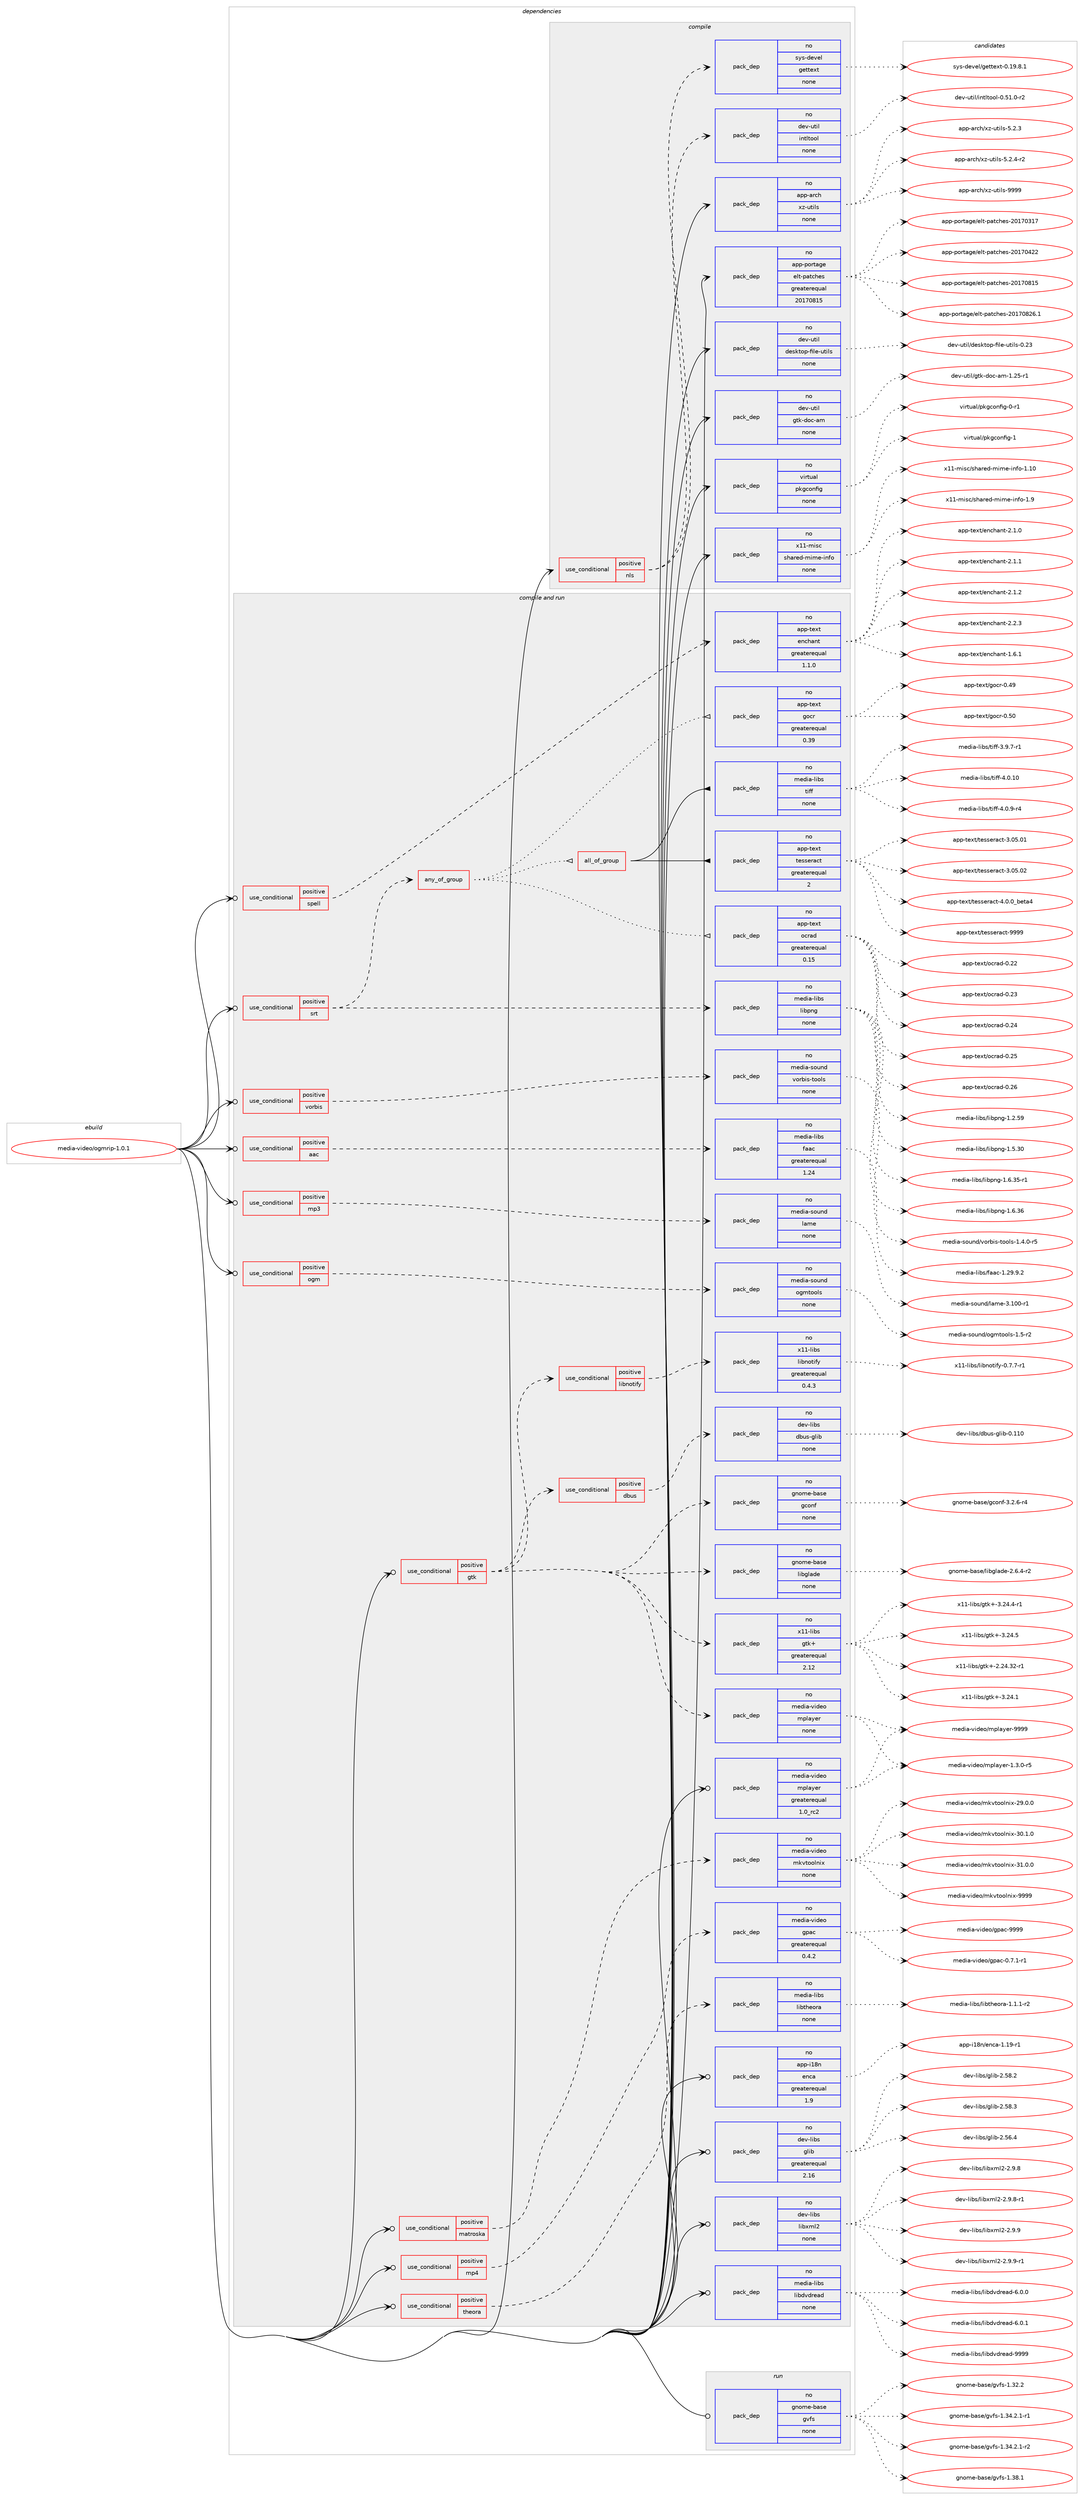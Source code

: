 digraph prolog {

# *************
# Graph options
# *************

newrank=true;
concentrate=true;
compound=true;
graph [rankdir=LR,fontname=Helvetica,fontsize=10,ranksep=1.5];#, ranksep=2.5, nodesep=0.2];
edge  [arrowhead=vee];
node  [fontname=Helvetica,fontsize=10];

# **********
# The ebuild
# **********

subgraph cluster_leftcol {
color=gray;
rank=same;
label=<<i>ebuild</i>>;
id [label="media-video/ogmrip-1.0.1", color=red, width=4, href="../media-video/ogmrip-1.0.1.svg"];
}

# ****************
# The dependencies
# ****************

subgraph cluster_midcol {
color=gray;
label=<<i>dependencies</i>>;
subgraph cluster_compile {
fillcolor="#eeeeee";
style=filled;
label=<<i>compile</i>>;
subgraph cond440912 {
dependency1639576 [label=<<TABLE BORDER="0" CELLBORDER="1" CELLSPACING="0" CELLPADDING="4"><TR><TD ROWSPAN="3" CELLPADDING="10">use_conditional</TD></TR><TR><TD>positive</TD></TR><TR><TD>nls</TD></TR></TABLE>>, shape=none, color=red];
subgraph pack1172202 {
dependency1639577 [label=<<TABLE BORDER="0" CELLBORDER="1" CELLSPACING="0" CELLPADDING="4" WIDTH="220"><TR><TD ROWSPAN="6" CELLPADDING="30">pack_dep</TD></TR><TR><TD WIDTH="110">no</TD></TR><TR><TD>sys-devel</TD></TR><TR><TD>gettext</TD></TR><TR><TD>none</TD></TR><TR><TD></TD></TR></TABLE>>, shape=none, color=blue];
}
dependency1639576:e -> dependency1639577:w [weight=20,style="dashed",arrowhead="vee"];
subgraph pack1172203 {
dependency1639578 [label=<<TABLE BORDER="0" CELLBORDER="1" CELLSPACING="0" CELLPADDING="4" WIDTH="220"><TR><TD ROWSPAN="6" CELLPADDING="30">pack_dep</TD></TR><TR><TD WIDTH="110">no</TD></TR><TR><TD>dev-util</TD></TR><TR><TD>intltool</TD></TR><TR><TD>none</TD></TR><TR><TD></TD></TR></TABLE>>, shape=none, color=blue];
}
dependency1639576:e -> dependency1639578:w [weight=20,style="dashed",arrowhead="vee"];
}
id:e -> dependency1639576:w [weight=20,style="solid",arrowhead="vee"];
subgraph pack1172204 {
dependency1639579 [label=<<TABLE BORDER="0" CELLBORDER="1" CELLSPACING="0" CELLPADDING="4" WIDTH="220"><TR><TD ROWSPAN="6" CELLPADDING="30">pack_dep</TD></TR><TR><TD WIDTH="110">no</TD></TR><TR><TD>app-arch</TD></TR><TR><TD>xz-utils</TD></TR><TR><TD>none</TD></TR><TR><TD></TD></TR></TABLE>>, shape=none, color=blue];
}
id:e -> dependency1639579:w [weight=20,style="solid",arrowhead="vee"];
subgraph pack1172205 {
dependency1639580 [label=<<TABLE BORDER="0" CELLBORDER="1" CELLSPACING="0" CELLPADDING="4" WIDTH="220"><TR><TD ROWSPAN="6" CELLPADDING="30">pack_dep</TD></TR><TR><TD WIDTH="110">no</TD></TR><TR><TD>app-portage</TD></TR><TR><TD>elt-patches</TD></TR><TR><TD>greaterequal</TD></TR><TR><TD>20170815</TD></TR></TABLE>>, shape=none, color=blue];
}
id:e -> dependency1639580:w [weight=20,style="solid",arrowhead="vee"];
subgraph pack1172206 {
dependency1639581 [label=<<TABLE BORDER="0" CELLBORDER="1" CELLSPACING="0" CELLPADDING="4" WIDTH="220"><TR><TD ROWSPAN="6" CELLPADDING="30">pack_dep</TD></TR><TR><TD WIDTH="110">no</TD></TR><TR><TD>dev-util</TD></TR><TR><TD>desktop-file-utils</TD></TR><TR><TD>none</TD></TR><TR><TD></TD></TR></TABLE>>, shape=none, color=blue];
}
id:e -> dependency1639581:w [weight=20,style="solid",arrowhead="vee"];
subgraph pack1172207 {
dependency1639582 [label=<<TABLE BORDER="0" CELLBORDER="1" CELLSPACING="0" CELLPADDING="4" WIDTH="220"><TR><TD ROWSPAN="6" CELLPADDING="30">pack_dep</TD></TR><TR><TD WIDTH="110">no</TD></TR><TR><TD>dev-util</TD></TR><TR><TD>gtk-doc-am</TD></TR><TR><TD>none</TD></TR><TR><TD></TD></TR></TABLE>>, shape=none, color=blue];
}
id:e -> dependency1639582:w [weight=20,style="solid",arrowhead="vee"];
subgraph pack1172208 {
dependency1639583 [label=<<TABLE BORDER="0" CELLBORDER="1" CELLSPACING="0" CELLPADDING="4" WIDTH="220"><TR><TD ROWSPAN="6" CELLPADDING="30">pack_dep</TD></TR><TR><TD WIDTH="110">no</TD></TR><TR><TD>virtual</TD></TR><TR><TD>pkgconfig</TD></TR><TR><TD>none</TD></TR><TR><TD></TD></TR></TABLE>>, shape=none, color=blue];
}
id:e -> dependency1639583:w [weight=20,style="solid",arrowhead="vee"];
subgraph pack1172209 {
dependency1639584 [label=<<TABLE BORDER="0" CELLBORDER="1" CELLSPACING="0" CELLPADDING="4" WIDTH="220"><TR><TD ROWSPAN="6" CELLPADDING="30">pack_dep</TD></TR><TR><TD WIDTH="110">no</TD></TR><TR><TD>x11-misc</TD></TR><TR><TD>shared-mime-info</TD></TR><TR><TD>none</TD></TR><TR><TD></TD></TR></TABLE>>, shape=none, color=blue];
}
id:e -> dependency1639584:w [weight=20,style="solid",arrowhead="vee"];
}
subgraph cluster_compileandrun {
fillcolor="#eeeeee";
style=filled;
label=<<i>compile and run</i>>;
subgraph cond440913 {
dependency1639585 [label=<<TABLE BORDER="0" CELLBORDER="1" CELLSPACING="0" CELLPADDING="4"><TR><TD ROWSPAN="3" CELLPADDING="10">use_conditional</TD></TR><TR><TD>positive</TD></TR><TR><TD>aac</TD></TR></TABLE>>, shape=none, color=red];
subgraph pack1172210 {
dependency1639586 [label=<<TABLE BORDER="0" CELLBORDER="1" CELLSPACING="0" CELLPADDING="4" WIDTH="220"><TR><TD ROWSPAN="6" CELLPADDING="30">pack_dep</TD></TR><TR><TD WIDTH="110">no</TD></TR><TR><TD>media-libs</TD></TR><TR><TD>faac</TD></TR><TR><TD>greaterequal</TD></TR><TR><TD>1.24</TD></TR></TABLE>>, shape=none, color=blue];
}
dependency1639585:e -> dependency1639586:w [weight=20,style="dashed",arrowhead="vee"];
}
id:e -> dependency1639585:w [weight=20,style="solid",arrowhead="odotvee"];
subgraph cond440914 {
dependency1639587 [label=<<TABLE BORDER="0" CELLBORDER="1" CELLSPACING="0" CELLPADDING="4"><TR><TD ROWSPAN="3" CELLPADDING="10">use_conditional</TD></TR><TR><TD>positive</TD></TR><TR><TD>gtk</TD></TR></TABLE>>, shape=none, color=red];
subgraph pack1172211 {
dependency1639588 [label=<<TABLE BORDER="0" CELLBORDER="1" CELLSPACING="0" CELLPADDING="4" WIDTH="220"><TR><TD ROWSPAN="6" CELLPADDING="30">pack_dep</TD></TR><TR><TD WIDTH="110">no</TD></TR><TR><TD>x11-libs</TD></TR><TR><TD>gtk+</TD></TR><TR><TD>greaterequal</TD></TR><TR><TD>2.12</TD></TR></TABLE>>, shape=none, color=blue];
}
dependency1639587:e -> dependency1639588:w [weight=20,style="dashed",arrowhead="vee"];
subgraph pack1172212 {
dependency1639589 [label=<<TABLE BORDER="0" CELLBORDER="1" CELLSPACING="0" CELLPADDING="4" WIDTH="220"><TR><TD ROWSPAN="6" CELLPADDING="30">pack_dep</TD></TR><TR><TD WIDTH="110">no</TD></TR><TR><TD>gnome-base</TD></TR><TR><TD>libglade</TD></TR><TR><TD>none</TD></TR><TR><TD></TD></TR></TABLE>>, shape=none, color=blue];
}
dependency1639587:e -> dependency1639589:w [weight=20,style="dashed",arrowhead="vee"];
subgraph pack1172213 {
dependency1639590 [label=<<TABLE BORDER="0" CELLBORDER="1" CELLSPACING="0" CELLPADDING="4" WIDTH="220"><TR><TD ROWSPAN="6" CELLPADDING="30">pack_dep</TD></TR><TR><TD WIDTH="110">no</TD></TR><TR><TD>gnome-base</TD></TR><TR><TD>gconf</TD></TR><TR><TD>none</TD></TR><TR><TD></TD></TR></TABLE>>, shape=none, color=blue];
}
dependency1639587:e -> dependency1639590:w [weight=20,style="dashed",arrowhead="vee"];
subgraph cond440915 {
dependency1639591 [label=<<TABLE BORDER="0" CELLBORDER="1" CELLSPACING="0" CELLPADDING="4"><TR><TD ROWSPAN="3" CELLPADDING="10">use_conditional</TD></TR><TR><TD>positive</TD></TR><TR><TD>dbus</TD></TR></TABLE>>, shape=none, color=red];
subgraph pack1172214 {
dependency1639592 [label=<<TABLE BORDER="0" CELLBORDER="1" CELLSPACING="0" CELLPADDING="4" WIDTH="220"><TR><TD ROWSPAN="6" CELLPADDING="30">pack_dep</TD></TR><TR><TD WIDTH="110">no</TD></TR><TR><TD>dev-libs</TD></TR><TR><TD>dbus-glib</TD></TR><TR><TD>none</TD></TR><TR><TD></TD></TR></TABLE>>, shape=none, color=blue];
}
dependency1639591:e -> dependency1639592:w [weight=20,style="dashed",arrowhead="vee"];
}
dependency1639587:e -> dependency1639591:w [weight=20,style="dashed",arrowhead="vee"];
subgraph cond440916 {
dependency1639593 [label=<<TABLE BORDER="0" CELLBORDER="1" CELLSPACING="0" CELLPADDING="4"><TR><TD ROWSPAN="3" CELLPADDING="10">use_conditional</TD></TR><TR><TD>positive</TD></TR><TR><TD>libnotify</TD></TR></TABLE>>, shape=none, color=red];
subgraph pack1172215 {
dependency1639594 [label=<<TABLE BORDER="0" CELLBORDER="1" CELLSPACING="0" CELLPADDING="4" WIDTH="220"><TR><TD ROWSPAN="6" CELLPADDING="30">pack_dep</TD></TR><TR><TD WIDTH="110">no</TD></TR><TR><TD>x11-libs</TD></TR><TR><TD>libnotify</TD></TR><TR><TD>greaterequal</TD></TR><TR><TD>0.4.3</TD></TR></TABLE>>, shape=none, color=blue];
}
dependency1639593:e -> dependency1639594:w [weight=20,style="dashed",arrowhead="vee"];
}
dependency1639587:e -> dependency1639593:w [weight=20,style="dashed",arrowhead="vee"];
subgraph pack1172216 {
dependency1639595 [label=<<TABLE BORDER="0" CELLBORDER="1" CELLSPACING="0" CELLPADDING="4" WIDTH="220"><TR><TD ROWSPAN="6" CELLPADDING="30">pack_dep</TD></TR><TR><TD WIDTH="110">no</TD></TR><TR><TD>media-video</TD></TR><TR><TD>mplayer</TD></TR><TR><TD>none</TD></TR><TR><TD></TD></TR></TABLE>>, shape=none, color=blue];
}
dependency1639587:e -> dependency1639595:w [weight=20,style="dashed",arrowhead="vee"];
}
id:e -> dependency1639587:w [weight=20,style="solid",arrowhead="odotvee"];
subgraph cond440917 {
dependency1639596 [label=<<TABLE BORDER="0" CELLBORDER="1" CELLSPACING="0" CELLPADDING="4"><TR><TD ROWSPAN="3" CELLPADDING="10">use_conditional</TD></TR><TR><TD>positive</TD></TR><TR><TD>matroska</TD></TR></TABLE>>, shape=none, color=red];
subgraph pack1172217 {
dependency1639597 [label=<<TABLE BORDER="0" CELLBORDER="1" CELLSPACING="0" CELLPADDING="4" WIDTH="220"><TR><TD ROWSPAN="6" CELLPADDING="30">pack_dep</TD></TR><TR><TD WIDTH="110">no</TD></TR><TR><TD>media-video</TD></TR><TR><TD>mkvtoolnix</TD></TR><TR><TD>none</TD></TR><TR><TD></TD></TR></TABLE>>, shape=none, color=blue];
}
dependency1639596:e -> dependency1639597:w [weight=20,style="dashed",arrowhead="vee"];
}
id:e -> dependency1639596:w [weight=20,style="solid",arrowhead="odotvee"];
subgraph cond440918 {
dependency1639598 [label=<<TABLE BORDER="0" CELLBORDER="1" CELLSPACING="0" CELLPADDING="4"><TR><TD ROWSPAN="3" CELLPADDING="10">use_conditional</TD></TR><TR><TD>positive</TD></TR><TR><TD>mp3</TD></TR></TABLE>>, shape=none, color=red];
subgraph pack1172218 {
dependency1639599 [label=<<TABLE BORDER="0" CELLBORDER="1" CELLSPACING="0" CELLPADDING="4" WIDTH="220"><TR><TD ROWSPAN="6" CELLPADDING="30">pack_dep</TD></TR><TR><TD WIDTH="110">no</TD></TR><TR><TD>media-sound</TD></TR><TR><TD>lame</TD></TR><TR><TD>none</TD></TR><TR><TD></TD></TR></TABLE>>, shape=none, color=blue];
}
dependency1639598:e -> dependency1639599:w [weight=20,style="dashed",arrowhead="vee"];
}
id:e -> dependency1639598:w [weight=20,style="solid",arrowhead="odotvee"];
subgraph cond440919 {
dependency1639600 [label=<<TABLE BORDER="0" CELLBORDER="1" CELLSPACING="0" CELLPADDING="4"><TR><TD ROWSPAN="3" CELLPADDING="10">use_conditional</TD></TR><TR><TD>positive</TD></TR><TR><TD>mp4</TD></TR></TABLE>>, shape=none, color=red];
subgraph pack1172219 {
dependency1639601 [label=<<TABLE BORDER="0" CELLBORDER="1" CELLSPACING="0" CELLPADDING="4" WIDTH="220"><TR><TD ROWSPAN="6" CELLPADDING="30">pack_dep</TD></TR><TR><TD WIDTH="110">no</TD></TR><TR><TD>media-video</TD></TR><TR><TD>gpac</TD></TR><TR><TD>greaterequal</TD></TR><TR><TD>0.4.2</TD></TR></TABLE>>, shape=none, color=blue];
}
dependency1639600:e -> dependency1639601:w [weight=20,style="dashed",arrowhead="vee"];
}
id:e -> dependency1639600:w [weight=20,style="solid",arrowhead="odotvee"];
subgraph cond440920 {
dependency1639602 [label=<<TABLE BORDER="0" CELLBORDER="1" CELLSPACING="0" CELLPADDING="4"><TR><TD ROWSPAN="3" CELLPADDING="10">use_conditional</TD></TR><TR><TD>positive</TD></TR><TR><TD>ogm</TD></TR></TABLE>>, shape=none, color=red];
subgraph pack1172220 {
dependency1639603 [label=<<TABLE BORDER="0" CELLBORDER="1" CELLSPACING="0" CELLPADDING="4" WIDTH="220"><TR><TD ROWSPAN="6" CELLPADDING="30">pack_dep</TD></TR><TR><TD WIDTH="110">no</TD></TR><TR><TD>media-sound</TD></TR><TR><TD>ogmtools</TD></TR><TR><TD>none</TD></TR><TR><TD></TD></TR></TABLE>>, shape=none, color=blue];
}
dependency1639602:e -> dependency1639603:w [weight=20,style="dashed",arrowhead="vee"];
}
id:e -> dependency1639602:w [weight=20,style="solid",arrowhead="odotvee"];
subgraph cond440921 {
dependency1639604 [label=<<TABLE BORDER="0" CELLBORDER="1" CELLSPACING="0" CELLPADDING="4"><TR><TD ROWSPAN="3" CELLPADDING="10">use_conditional</TD></TR><TR><TD>positive</TD></TR><TR><TD>spell</TD></TR></TABLE>>, shape=none, color=red];
subgraph pack1172221 {
dependency1639605 [label=<<TABLE BORDER="0" CELLBORDER="1" CELLSPACING="0" CELLPADDING="4" WIDTH="220"><TR><TD ROWSPAN="6" CELLPADDING="30">pack_dep</TD></TR><TR><TD WIDTH="110">no</TD></TR><TR><TD>app-text</TD></TR><TR><TD>enchant</TD></TR><TR><TD>greaterequal</TD></TR><TR><TD>1.1.0</TD></TR></TABLE>>, shape=none, color=blue];
}
dependency1639604:e -> dependency1639605:w [weight=20,style="dashed",arrowhead="vee"];
}
id:e -> dependency1639604:w [weight=20,style="solid",arrowhead="odotvee"];
subgraph cond440922 {
dependency1639606 [label=<<TABLE BORDER="0" CELLBORDER="1" CELLSPACING="0" CELLPADDING="4"><TR><TD ROWSPAN="3" CELLPADDING="10">use_conditional</TD></TR><TR><TD>positive</TD></TR><TR><TD>srt</TD></TR></TABLE>>, shape=none, color=red];
subgraph any25692 {
dependency1639607 [label=<<TABLE BORDER="0" CELLBORDER="1" CELLSPACING="0" CELLPADDING="4"><TR><TD CELLPADDING="10">any_of_group</TD></TR></TABLE>>, shape=none, color=red];subgraph all773 {
dependency1639608 [label=<<TABLE BORDER="0" CELLBORDER="1" CELLSPACING="0" CELLPADDING="4"><TR><TD CELLPADDING="10">all_of_group</TD></TR></TABLE>>, shape=none, color=red];subgraph pack1172222 {
dependency1639609 [label=<<TABLE BORDER="0" CELLBORDER="1" CELLSPACING="0" CELLPADDING="4" WIDTH="220"><TR><TD ROWSPAN="6" CELLPADDING="30">pack_dep</TD></TR><TR><TD WIDTH="110">no</TD></TR><TR><TD>app-text</TD></TR><TR><TD>tesseract</TD></TR><TR><TD>greaterequal</TD></TR><TR><TD>2</TD></TR></TABLE>>, shape=none, color=blue];
}
dependency1639608:e -> dependency1639609:w [weight=20,style="solid",arrowhead="inv"];
subgraph pack1172223 {
dependency1639610 [label=<<TABLE BORDER="0" CELLBORDER="1" CELLSPACING="0" CELLPADDING="4" WIDTH="220"><TR><TD ROWSPAN="6" CELLPADDING="30">pack_dep</TD></TR><TR><TD WIDTH="110">no</TD></TR><TR><TD>media-libs</TD></TR><TR><TD>tiff</TD></TR><TR><TD>none</TD></TR><TR><TD></TD></TR></TABLE>>, shape=none, color=blue];
}
dependency1639608:e -> dependency1639610:w [weight=20,style="solid",arrowhead="inv"];
}
dependency1639607:e -> dependency1639608:w [weight=20,style="dotted",arrowhead="oinv"];
subgraph pack1172224 {
dependency1639611 [label=<<TABLE BORDER="0" CELLBORDER="1" CELLSPACING="0" CELLPADDING="4" WIDTH="220"><TR><TD ROWSPAN="6" CELLPADDING="30">pack_dep</TD></TR><TR><TD WIDTH="110">no</TD></TR><TR><TD>app-text</TD></TR><TR><TD>gocr</TD></TR><TR><TD>greaterequal</TD></TR><TR><TD>0.39</TD></TR></TABLE>>, shape=none, color=blue];
}
dependency1639607:e -> dependency1639611:w [weight=20,style="dotted",arrowhead="oinv"];
subgraph pack1172225 {
dependency1639612 [label=<<TABLE BORDER="0" CELLBORDER="1" CELLSPACING="0" CELLPADDING="4" WIDTH="220"><TR><TD ROWSPAN="6" CELLPADDING="30">pack_dep</TD></TR><TR><TD WIDTH="110">no</TD></TR><TR><TD>app-text</TD></TR><TR><TD>ocrad</TD></TR><TR><TD>greaterequal</TD></TR><TR><TD>0.15</TD></TR></TABLE>>, shape=none, color=blue];
}
dependency1639607:e -> dependency1639612:w [weight=20,style="dotted",arrowhead="oinv"];
}
dependency1639606:e -> dependency1639607:w [weight=20,style="dashed",arrowhead="vee"];
subgraph pack1172226 {
dependency1639613 [label=<<TABLE BORDER="0" CELLBORDER="1" CELLSPACING="0" CELLPADDING="4" WIDTH="220"><TR><TD ROWSPAN="6" CELLPADDING="30">pack_dep</TD></TR><TR><TD WIDTH="110">no</TD></TR><TR><TD>media-libs</TD></TR><TR><TD>libpng</TD></TR><TR><TD>none</TD></TR><TR><TD></TD></TR></TABLE>>, shape=none, color=blue];
}
dependency1639606:e -> dependency1639613:w [weight=20,style="dashed",arrowhead="vee"];
}
id:e -> dependency1639606:w [weight=20,style="solid",arrowhead="odotvee"];
subgraph cond440923 {
dependency1639614 [label=<<TABLE BORDER="0" CELLBORDER="1" CELLSPACING="0" CELLPADDING="4"><TR><TD ROWSPAN="3" CELLPADDING="10">use_conditional</TD></TR><TR><TD>positive</TD></TR><TR><TD>theora</TD></TR></TABLE>>, shape=none, color=red];
subgraph pack1172227 {
dependency1639615 [label=<<TABLE BORDER="0" CELLBORDER="1" CELLSPACING="0" CELLPADDING="4" WIDTH="220"><TR><TD ROWSPAN="6" CELLPADDING="30">pack_dep</TD></TR><TR><TD WIDTH="110">no</TD></TR><TR><TD>media-libs</TD></TR><TR><TD>libtheora</TD></TR><TR><TD>none</TD></TR><TR><TD></TD></TR></TABLE>>, shape=none, color=blue];
}
dependency1639614:e -> dependency1639615:w [weight=20,style="dashed",arrowhead="vee"];
}
id:e -> dependency1639614:w [weight=20,style="solid",arrowhead="odotvee"];
subgraph cond440924 {
dependency1639616 [label=<<TABLE BORDER="0" CELLBORDER="1" CELLSPACING="0" CELLPADDING="4"><TR><TD ROWSPAN="3" CELLPADDING="10">use_conditional</TD></TR><TR><TD>positive</TD></TR><TR><TD>vorbis</TD></TR></TABLE>>, shape=none, color=red];
subgraph pack1172228 {
dependency1639617 [label=<<TABLE BORDER="0" CELLBORDER="1" CELLSPACING="0" CELLPADDING="4" WIDTH="220"><TR><TD ROWSPAN="6" CELLPADDING="30">pack_dep</TD></TR><TR><TD WIDTH="110">no</TD></TR><TR><TD>media-sound</TD></TR><TR><TD>vorbis-tools</TD></TR><TR><TD>none</TD></TR><TR><TD></TD></TR></TABLE>>, shape=none, color=blue];
}
dependency1639616:e -> dependency1639617:w [weight=20,style="dashed",arrowhead="vee"];
}
id:e -> dependency1639616:w [weight=20,style="solid",arrowhead="odotvee"];
subgraph pack1172229 {
dependency1639618 [label=<<TABLE BORDER="0" CELLBORDER="1" CELLSPACING="0" CELLPADDING="4" WIDTH="220"><TR><TD ROWSPAN="6" CELLPADDING="30">pack_dep</TD></TR><TR><TD WIDTH="110">no</TD></TR><TR><TD>app-i18n</TD></TR><TR><TD>enca</TD></TR><TR><TD>greaterequal</TD></TR><TR><TD>1.9</TD></TR></TABLE>>, shape=none, color=blue];
}
id:e -> dependency1639618:w [weight=20,style="solid",arrowhead="odotvee"];
subgraph pack1172230 {
dependency1639619 [label=<<TABLE BORDER="0" CELLBORDER="1" CELLSPACING="0" CELLPADDING="4" WIDTH="220"><TR><TD ROWSPAN="6" CELLPADDING="30">pack_dep</TD></TR><TR><TD WIDTH="110">no</TD></TR><TR><TD>dev-libs</TD></TR><TR><TD>glib</TD></TR><TR><TD>greaterequal</TD></TR><TR><TD>2.16</TD></TR></TABLE>>, shape=none, color=blue];
}
id:e -> dependency1639619:w [weight=20,style="solid",arrowhead="odotvee"];
subgraph pack1172231 {
dependency1639620 [label=<<TABLE BORDER="0" CELLBORDER="1" CELLSPACING="0" CELLPADDING="4" WIDTH="220"><TR><TD ROWSPAN="6" CELLPADDING="30">pack_dep</TD></TR><TR><TD WIDTH="110">no</TD></TR><TR><TD>dev-libs</TD></TR><TR><TD>libxml2</TD></TR><TR><TD>none</TD></TR><TR><TD></TD></TR></TABLE>>, shape=none, color=blue];
}
id:e -> dependency1639620:w [weight=20,style="solid",arrowhead="odotvee"];
subgraph pack1172232 {
dependency1639621 [label=<<TABLE BORDER="0" CELLBORDER="1" CELLSPACING="0" CELLPADDING="4" WIDTH="220"><TR><TD ROWSPAN="6" CELLPADDING="30">pack_dep</TD></TR><TR><TD WIDTH="110">no</TD></TR><TR><TD>media-libs</TD></TR><TR><TD>libdvdread</TD></TR><TR><TD>none</TD></TR><TR><TD></TD></TR></TABLE>>, shape=none, color=blue];
}
id:e -> dependency1639621:w [weight=20,style="solid",arrowhead="odotvee"];
subgraph pack1172233 {
dependency1639622 [label=<<TABLE BORDER="0" CELLBORDER="1" CELLSPACING="0" CELLPADDING="4" WIDTH="220"><TR><TD ROWSPAN="6" CELLPADDING="30">pack_dep</TD></TR><TR><TD WIDTH="110">no</TD></TR><TR><TD>media-video</TD></TR><TR><TD>mplayer</TD></TR><TR><TD>greaterequal</TD></TR><TR><TD>1.0_rc2</TD></TR></TABLE>>, shape=none, color=blue];
}
id:e -> dependency1639622:w [weight=20,style="solid",arrowhead="odotvee"];
}
subgraph cluster_run {
fillcolor="#eeeeee";
style=filled;
label=<<i>run</i>>;
subgraph pack1172234 {
dependency1639623 [label=<<TABLE BORDER="0" CELLBORDER="1" CELLSPACING="0" CELLPADDING="4" WIDTH="220"><TR><TD ROWSPAN="6" CELLPADDING="30">pack_dep</TD></TR><TR><TD WIDTH="110">no</TD></TR><TR><TD>gnome-base</TD></TR><TR><TD>gvfs</TD></TR><TR><TD>none</TD></TR><TR><TD></TD></TR></TABLE>>, shape=none, color=blue];
}
id:e -> dependency1639623:w [weight=20,style="solid",arrowhead="odot"];
}
}

# **************
# The candidates
# **************

subgraph cluster_choices {
rank=same;
color=gray;
label=<<i>candidates</i>>;

subgraph choice1172202 {
color=black;
nodesep=1;
choice1151211154510010111810110847103101116116101120116454846495746564649 [label="sys-devel/gettext-0.19.8.1", color=red, width=4,href="../sys-devel/gettext-0.19.8.1.svg"];
dependency1639577:e -> choice1151211154510010111810110847103101116116101120116454846495746564649:w [style=dotted,weight="100"];
}
subgraph choice1172203 {
color=black;
nodesep=1;
choice1001011184511711610510847105110116108116111111108454846534946484511450 [label="dev-util/intltool-0.51.0-r2", color=red, width=4,href="../dev-util/intltool-0.51.0-r2.svg"];
dependency1639578:e -> choice1001011184511711610510847105110116108116111111108454846534946484511450:w [style=dotted,weight="100"];
}
subgraph choice1172204 {
color=black;
nodesep=1;
choice971121124597114991044712012245117116105108115455346504651 [label="app-arch/xz-utils-5.2.3", color=red, width=4,href="../app-arch/xz-utils-5.2.3.svg"];
choice9711211245971149910447120122451171161051081154553465046524511450 [label="app-arch/xz-utils-5.2.4-r2", color=red, width=4,href="../app-arch/xz-utils-5.2.4-r2.svg"];
choice9711211245971149910447120122451171161051081154557575757 [label="app-arch/xz-utils-9999", color=red, width=4,href="../app-arch/xz-utils-9999.svg"];
dependency1639579:e -> choice971121124597114991044712012245117116105108115455346504651:w [style=dotted,weight="100"];
dependency1639579:e -> choice9711211245971149910447120122451171161051081154553465046524511450:w [style=dotted,weight="100"];
dependency1639579:e -> choice9711211245971149910447120122451171161051081154557575757:w [style=dotted,weight="100"];
}
subgraph choice1172205 {
color=black;
nodesep=1;
choice97112112451121111141169710310147101108116451129711699104101115455048495548514955 [label="app-portage/elt-patches-20170317", color=red, width=4,href="../app-portage/elt-patches-20170317.svg"];
choice97112112451121111141169710310147101108116451129711699104101115455048495548525050 [label="app-portage/elt-patches-20170422", color=red, width=4,href="../app-portage/elt-patches-20170422.svg"];
choice97112112451121111141169710310147101108116451129711699104101115455048495548564953 [label="app-portage/elt-patches-20170815", color=red, width=4,href="../app-portage/elt-patches-20170815.svg"];
choice971121124511211111411697103101471011081164511297116991041011154550484955485650544649 [label="app-portage/elt-patches-20170826.1", color=red, width=4,href="../app-portage/elt-patches-20170826.1.svg"];
dependency1639580:e -> choice97112112451121111141169710310147101108116451129711699104101115455048495548514955:w [style=dotted,weight="100"];
dependency1639580:e -> choice97112112451121111141169710310147101108116451129711699104101115455048495548525050:w [style=dotted,weight="100"];
dependency1639580:e -> choice97112112451121111141169710310147101108116451129711699104101115455048495548564953:w [style=dotted,weight="100"];
dependency1639580:e -> choice971121124511211111411697103101471011081164511297116991041011154550484955485650544649:w [style=dotted,weight="100"];
}
subgraph choice1172206 {
color=black;
nodesep=1;
choice100101118451171161051084710010111510711611111245102105108101451171161051081154548465051 [label="dev-util/desktop-file-utils-0.23", color=red, width=4,href="../dev-util/desktop-file-utils-0.23.svg"];
dependency1639581:e -> choice100101118451171161051084710010111510711611111245102105108101451171161051081154548465051:w [style=dotted,weight="100"];
}
subgraph choice1172207 {
color=black;
nodesep=1;
choice10010111845117116105108471031161074510011199459710945494650534511449 [label="dev-util/gtk-doc-am-1.25-r1", color=red, width=4,href="../dev-util/gtk-doc-am-1.25-r1.svg"];
dependency1639582:e -> choice10010111845117116105108471031161074510011199459710945494650534511449:w [style=dotted,weight="100"];
}
subgraph choice1172208 {
color=black;
nodesep=1;
choice11810511411611797108471121071039911111010210510345484511449 [label="virtual/pkgconfig-0-r1", color=red, width=4,href="../virtual/pkgconfig-0-r1.svg"];
choice1181051141161179710847112107103991111101021051034549 [label="virtual/pkgconfig-1", color=red, width=4,href="../virtual/pkgconfig-1.svg"];
dependency1639583:e -> choice11810511411611797108471121071039911111010210510345484511449:w [style=dotted,weight="100"];
dependency1639583:e -> choice1181051141161179710847112107103991111101021051034549:w [style=dotted,weight="100"];
}
subgraph choice1172209 {
color=black;
nodesep=1;
choice12049494510910511599471151049711410110045109105109101451051101021114549464948 [label="x11-misc/shared-mime-info-1.10", color=red, width=4,href="../x11-misc/shared-mime-info-1.10.svg"];
choice120494945109105115994711510497114101100451091051091014510511010211145494657 [label="x11-misc/shared-mime-info-1.9", color=red, width=4,href="../x11-misc/shared-mime-info-1.9.svg"];
dependency1639584:e -> choice12049494510910511599471151049711410110045109105109101451051101021114549464948:w [style=dotted,weight="100"];
dependency1639584:e -> choice120494945109105115994711510497114101100451091051091014510511010211145494657:w [style=dotted,weight="100"];
}
subgraph choice1172210 {
color=black;
nodesep=1;
choice10910110010597451081059811547102979799454946505746574650 [label="media-libs/faac-1.29.9.2", color=red, width=4,href="../media-libs/faac-1.29.9.2.svg"];
dependency1639586:e -> choice10910110010597451081059811547102979799454946505746574650:w [style=dotted,weight="100"];
}
subgraph choice1172211 {
color=black;
nodesep=1;
choice12049494510810598115471031161074345504650524651504511449 [label="x11-libs/gtk+-2.24.32-r1", color=red, width=4,href="../x11-libs/gtk+-2.24.32-r1.svg"];
choice12049494510810598115471031161074345514650524649 [label="x11-libs/gtk+-3.24.1", color=red, width=4,href="../x11-libs/gtk+-3.24.1.svg"];
choice120494945108105981154710311610743455146505246524511449 [label="x11-libs/gtk+-3.24.4-r1", color=red, width=4,href="../x11-libs/gtk+-3.24.4-r1.svg"];
choice12049494510810598115471031161074345514650524653 [label="x11-libs/gtk+-3.24.5", color=red, width=4,href="../x11-libs/gtk+-3.24.5.svg"];
dependency1639588:e -> choice12049494510810598115471031161074345504650524651504511449:w [style=dotted,weight="100"];
dependency1639588:e -> choice12049494510810598115471031161074345514650524649:w [style=dotted,weight="100"];
dependency1639588:e -> choice120494945108105981154710311610743455146505246524511449:w [style=dotted,weight="100"];
dependency1639588:e -> choice12049494510810598115471031161074345514650524653:w [style=dotted,weight="100"];
}
subgraph choice1172212 {
color=black;
nodesep=1;
choice1031101111091014598971151014710810598103108971001014550465446524511450 [label="gnome-base/libglade-2.6.4-r2", color=red, width=4,href="../gnome-base/libglade-2.6.4-r2.svg"];
dependency1639589:e -> choice1031101111091014598971151014710810598103108971001014550465446524511450:w [style=dotted,weight="100"];
}
subgraph choice1172213 {
color=black;
nodesep=1;
choice10311011110910145989711510147103991111101024551465046544511452 [label="gnome-base/gconf-3.2.6-r4", color=red, width=4,href="../gnome-base/gconf-3.2.6-r4.svg"];
dependency1639590:e -> choice10311011110910145989711510147103991111101024551465046544511452:w [style=dotted,weight="100"];
}
subgraph choice1172214 {
color=black;
nodesep=1;
choice100101118451081059811547100981171154510310810598454846494948 [label="dev-libs/dbus-glib-0.110", color=red, width=4,href="../dev-libs/dbus-glib-0.110.svg"];
dependency1639592:e -> choice100101118451081059811547100981171154510310810598454846494948:w [style=dotted,weight="100"];
}
subgraph choice1172215 {
color=black;
nodesep=1;
choice1204949451081059811547108105981101111161051021214548465546554511449 [label="x11-libs/libnotify-0.7.7-r1", color=red, width=4,href="../x11-libs/libnotify-0.7.7-r1.svg"];
dependency1639594:e -> choice1204949451081059811547108105981101111161051021214548465546554511449:w [style=dotted,weight="100"];
}
subgraph choice1172216 {
color=black;
nodesep=1;
choice109101100105974511810510010111147109112108971211011144549465146484511453 [label="media-video/mplayer-1.3.0-r5", color=red, width=4,href="../media-video/mplayer-1.3.0-r5.svg"];
choice109101100105974511810510010111147109112108971211011144557575757 [label="media-video/mplayer-9999", color=red, width=4,href="../media-video/mplayer-9999.svg"];
dependency1639595:e -> choice109101100105974511810510010111147109112108971211011144549465146484511453:w [style=dotted,weight="100"];
dependency1639595:e -> choice109101100105974511810510010111147109112108971211011144557575757:w [style=dotted,weight="100"];
}
subgraph choice1172217 {
color=black;
nodesep=1;
choice10910110010597451181051001011114710910711811611111110811010512045505746484648 [label="media-video/mkvtoolnix-29.0.0", color=red, width=4,href="../media-video/mkvtoolnix-29.0.0.svg"];
choice10910110010597451181051001011114710910711811611111110811010512045514846494648 [label="media-video/mkvtoolnix-30.1.0", color=red, width=4,href="../media-video/mkvtoolnix-30.1.0.svg"];
choice10910110010597451181051001011114710910711811611111110811010512045514946484648 [label="media-video/mkvtoolnix-31.0.0", color=red, width=4,href="../media-video/mkvtoolnix-31.0.0.svg"];
choice1091011001059745118105100101111471091071181161111111081101051204557575757 [label="media-video/mkvtoolnix-9999", color=red, width=4,href="../media-video/mkvtoolnix-9999.svg"];
dependency1639597:e -> choice10910110010597451181051001011114710910711811611111110811010512045505746484648:w [style=dotted,weight="100"];
dependency1639597:e -> choice10910110010597451181051001011114710910711811611111110811010512045514846494648:w [style=dotted,weight="100"];
dependency1639597:e -> choice10910110010597451181051001011114710910711811611111110811010512045514946484648:w [style=dotted,weight="100"];
dependency1639597:e -> choice1091011001059745118105100101111471091071181161111111081101051204557575757:w [style=dotted,weight="100"];
}
subgraph choice1172218 {
color=black;
nodesep=1;
choice109101100105974511511111711010047108971091014551464948484511449 [label="media-sound/lame-3.100-r1", color=red, width=4,href="../media-sound/lame-3.100-r1.svg"];
dependency1639599:e -> choice109101100105974511511111711010047108971091014551464948484511449:w [style=dotted,weight="100"];
}
subgraph choice1172219 {
color=black;
nodesep=1;
choice10910110010597451181051001011114710311297994548465546494511449 [label="media-video/gpac-0.7.1-r1", color=red, width=4,href="../media-video/gpac-0.7.1-r1.svg"];
choice10910110010597451181051001011114710311297994557575757 [label="media-video/gpac-9999", color=red, width=4,href="../media-video/gpac-9999.svg"];
dependency1639601:e -> choice10910110010597451181051001011114710311297994548465546494511449:w [style=dotted,weight="100"];
dependency1639601:e -> choice10910110010597451181051001011114710311297994557575757:w [style=dotted,weight="100"];
}
subgraph choice1172220 {
color=black;
nodesep=1;
choice109101100105974511511111711010047111103109116111111108115454946534511450 [label="media-sound/ogmtools-1.5-r2", color=red, width=4,href="../media-sound/ogmtools-1.5-r2.svg"];
dependency1639603:e -> choice109101100105974511511111711010047111103109116111111108115454946534511450:w [style=dotted,weight="100"];
}
subgraph choice1172221 {
color=black;
nodesep=1;
choice9711211245116101120116471011109910497110116454946544649 [label="app-text/enchant-1.6.1", color=red, width=4,href="../app-text/enchant-1.6.1.svg"];
choice9711211245116101120116471011109910497110116455046494648 [label="app-text/enchant-2.1.0", color=red, width=4,href="../app-text/enchant-2.1.0.svg"];
choice9711211245116101120116471011109910497110116455046494649 [label="app-text/enchant-2.1.1", color=red, width=4,href="../app-text/enchant-2.1.1.svg"];
choice9711211245116101120116471011109910497110116455046494650 [label="app-text/enchant-2.1.2", color=red, width=4,href="../app-text/enchant-2.1.2.svg"];
choice9711211245116101120116471011109910497110116455046504651 [label="app-text/enchant-2.2.3", color=red, width=4,href="../app-text/enchant-2.2.3.svg"];
dependency1639605:e -> choice9711211245116101120116471011109910497110116454946544649:w [style=dotted,weight="100"];
dependency1639605:e -> choice9711211245116101120116471011109910497110116455046494648:w [style=dotted,weight="100"];
dependency1639605:e -> choice9711211245116101120116471011109910497110116455046494649:w [style=dotted,weight="100"];
dependency1639605:e -> choice9711211245116101120116471011109910497110116455046494650:w [style=dotted,weight="100"];
dependency1639605:e -> choice9711211245116101120116471011109910497110116455046504651:w [style=dotted,weight="100"];
}
subgraph choice1172222 {
color=black;
nodesep=1;
choice97112112451161011201164711610111511510111497991164551464853464849 [label="app-text/tesseract-3.05.01", color=red, width=4,href="../app-text/tesseract-3.05.01.svg"];
choice97112112451161011201164711610111511510111497991164551464853464850 [label="app-text/tesseract-3.05.02", color=red, width=4,href="../app-text/tesseract-3.05.02.svg"];
choice971121124511610112011647116101115115101114979911645524648464895981011169752 [label="app-text/tesseract-4.0.0_beta4", color=red, width=4,href="../app-text/tesseract-4.0.0_beta4.svg"];
choice97112112451161011201164711610111511510111497991164557575757 [label="app-text/tesseract-9999", color=red, width=4,href="../app-text/tesseract-9999.svg"];
dependency1639609:e -> choice97112112451161011201164711610111511510111497991164551464853464849:w [style=dotted,weight="100"];
dependency1639609:e -> choice97112112451161011201164711610111511510111497991164551464853464850:w [style=dotted,weight="100"];
dependency1639609:e -> choice971121124511610112011647116101115115101114979911645524648464895981011169752:w [style=dotted,weight="100"];
dependency1639609:e -> choice97112112451161011201164711610111511510111497991164557575757:w [style=dotted,weight="100"];
}
subgraph choice1172223 {
color=black;
nodesep=1;
choice109101100105974510810598115471161051021024551465746554511449 [label="media-libs/tiff-3.9.7-r1", color=red, width=4,href="../media-libs/tiff-3.9.7-r1.svg"];
choice1091011001059745108105981154711610510210245524648464948 [label="media-libs/tiff-4.0.10", color=red, width=4,href="../media-libs/tiff-4.0.10.svg"];
choice109101100105974510810598115471161051021024552464846574511452 [label="media-libs/tiff-4.0.9-r4", color=red, width=4,href="../media-libs/tiff-4.0.9-r4.svg"];
dependency1639610:e -> choice109101100105974510810598115471161051021024551465746554511449:w [style=dotted,weight="100"];
dependency1639610:e -> choice1091011001059745108105981154711610510210245524648464948:w [style=dotted,weight="100"];
dependency1639610:e -> choice109101100105974510810598115471161051021024552464846574511452:w [style=dotted,weight="100"];
}
subgraph choice1172224 {
color=black;
nodesep=1;
choice971121124511610112011647103111991144548465257 [label="app-text/gocr-0.49", color=red, width=4,href="../app-text/gocr-0.49.svg"];
choice971121124511610112011647103111991144548465348 [label="app-text/gocr-0.50", color=red, width=4,href="../app-text/gocr-0.50.svg"];
dependency1639611:e -> choice971121124511610112011647103111991144548465257:w [style=dotted,weight="100"];
dependency1639611:e -> choice971121124511610112011647103111991144548465348:w [style=dotted,weight="100"];
}
subgraph choice1172225 {
color=black;
nodesep=1;
choice97112112451161011201164711199114971004548465050 [label="app-text/ocrad-0.22", color=red, width=4,href="../app-text/ocrad-0.22.svg"];
choice97112112451161011201164711199114971004548465051 [label="app-text/ocrad-0.23", color=red, width=4,href="../app-text/ocrad-0.23.svg"];
choice97112112451161011201164711199114971004548465052 [label="app-text/ocrad-0.24", color=red, width=4,href="../app-text/ocrad-0.24.svg"];
choice97112112451161011201164711199114971004548465053 [label="app-text/ocrad-0.25", color=red, width=4,href="../app-text/ocrad-0.25.svg"];
choice97112112451161011201164711199114971004548465054 [label="app-text/ocrad-0.26", color=red, width=4,href="../app-text/ocrad-0.26.svg"];
dependency1639612:e -> choice97112112451161011201164711199114971004548465050:w [style=dotted,weight="100"];
dependency1639612:e -> choice97112112451161011201164711199114971004548465051:w [style=dotted,weight="100"];
dependency1639612:e -> choice97112112451161011201164711199114971004548465052:w [style=dotted,weight="100"];
dependency1639612:e -> choice97112112451161011201164711199114971004548465053:w [style=dotted,weight="100"];
dependency1639612:e -> choice97112112451161011201164711199114971004548465054:w [style=dotted,weight="100"];
}
subgraph choice1172226 {
color=black;
nodesep=1;
choice109101100105974510810598115471081059811211010345494650465357 [label="media-libs/libpng-1.2.59", color=red, width=4,href="../media-libs/libpng-1.2.59.svg"];
choice109101100105974510810598115471081059811211010345494653465148 [label="media-libs/libpng-1.5.30", color=red, width=4,href="../media-libs/libpng-1.5.30.svg"];
choice1091011001059745108105981154710810598112110103454946544651534511449 [label="media-libs/libpng-1.6.35-r1", color=red, width=4,href="../media-libs/libpng-1.6.35-r1.svg"];
choice109101100105974510810598115471081059811211010345494654465154 [label="media-libs/libpng-1.6.36", color=red, width=4,href="../media-libs/libpng-1.6.36.svg"];
dependency1639613:e -> choice109101100105974510810598115471081059811211010345494650465357:w [style=dotted,weight="100"];
dependency1639613:e -> choice109101100105974510810598115471081059811211010345494653465148:w [style=dotted,weight="100"];
dependency1639613:e -> choice1091011001059745108105981154710810598112110103454946544651534511449:w [style=dotted,weight="100"];
dependency1639613:e -> choice109101100105974510810598115471081059811211010345494654465154:w [style=dotted,weight="100"];
}
subgraph choice1172227 {
color=black;
nodesep=1;
choice1091011001059745108105981154710810598116104101111114974549464946494511450 [label="media-libs/libtheora-1.1.1-r2", color=red, width=4,href="../media-libs/libtheora-1.1.1-r2.svg"];
dependency1639615:e -> choice1091011001059745108105981154710810598116104101111114974549464946494511450:w [style=dotted,weight="100"];
}
subgraph choice1172228 {
color=black;
nodesep=1;
choice10910110010597451151111171101004711811111498105115451161111111081154549465246484511453 [label="media-sound/vorbis-tools-1.4.0-r5", color=red, width=4,href="../media-sound/vorbis-tools-1.4.0-r5.svg"];
dependency1639617:e -> choice10910110010597451151111171101004711811111498105115451161111111081154549465246484511453:w [style=dotted,weight="100"];
}
subgraph choice1172229 {
color=black;
nodesep=1;
choice9711211245105495611047101110999745494649574511449 [label="app-i18n/enca-1.19-r1", color=red, width=4,href="../app-i18n/enca-1.19-r1.svg"];
dependency1639618:e -> choice9711211245105495611047101110999745494649574511449:w [style=dotted,weight="100"];
}
subgraph choice1172230 {
color=black;
nodesep=1;
choice1001011184510810598115471031081059845504653544652 [label="dev-libs/glib-2.56.4", color=red, width=4,href="../dev-libs/glib-2.56.4.svg"];
choice1001011184510810598115471031081059845504653564650 [label="dev-libs/glib-2.58.2", color=red, width=4,href="../dev-libs/glib-2.58.2.svg"];
choice1001011184510810598115471031081059845504653564651 [label="dev-libs/glib-2.58.3", color=red, width=4,href="../dev-libs/glib-2.58.3.svg"];
dependency1639619:e -> choice1001011184510810598115471031081059845504653544652:w [style=dotted,weight="100"];
dependency1639619:e -> choice1001011184510810598115471031081059845504653564650:w [style=dotted,weight="100"];
dependency1639619:e -> choice1001011184510810598115471031081059845504653564651:w [style=dotted,weight="100"];
}
subgraph choice1172231 {
color=black;
nodesep=1;
choice1001011184510810598115471081059812010910850455046574656 [label="dev-libs/libxml2-2.9.8", color=red, width=4,href="../dev-libs/libxml2-2.9.8.svg"];
choice10010111845108105981154710810598120109108504550465746564511449 [label="dev-libs/libxml2-2.9.8-r1", color=red, width=4,href="../dev-libs/libxml2-2.9.8-r1.svg"];
choice1001011184510810598115471081059812010910850455046574657 [label="dev-libs/libxml2-2.9.9", color=red, width=4,href="../dev-libs/libxml2-2.9.9.svg"];
choice10010111845108105981154710810598120109108504550465746574511449 [label="dev-libs/libxml2-2.9.9-r1", color=red, width=4,href="../dev-libs/libxml2-2.9.9-r1.svg"];
dependency1639620:e -> choice1001011184510810598115471081059812010910850455046574656:w [style=dotted,weight="100"];
dependency1639620:e -> choice10010111845108105981154710810598120109108504550465746564511449:w [style=dotted,weight="100"];
dependency1639620:e -> choice1001011184510810598115471081059812010910850455046574657:w [style=dotted,weight="100"];
dependency1639620:e -> choice10010111845108105981154710810598120109108504550465746574511449:w [style=dotted,weight="100"];
}
subgraph choice1172232 {
color=black;
nodesep=1;
choice109101100105974510810598115471081059810011810011410197100455446484648 [label="media-libs/libdvdread-6.0.0", color=red, width=4,href="../media-libs/libdvdread-6.0.0.svg"];
choice109101100105974510810598115471081059810011810011410197100455446484649 [label="media-libs/libdvdread-6.0.1", color=red, width=4,href="../media-libs/libdvdread-6.0.1.svg"];
choice1091011001059745108105981154710810598100118100114101971004557575757 [label="media-libs/libdvdread-9999", color=red, width=4,href="../media-libs/libdvdread-9999.svg"];
dependency1639621:e -> choice109101100105974510810598115471081059810011810011410197100455446484648:w [style=dotted,weight="100"];
dependency1639621:e -> choice109101100105974510810598115471081059810011810011410197100455446484649:w [style=dotted,weight="100"];
dependency1639621:e -> choice1091011001059745108105981154710810598100118100114101971004557575757:w [style=dotted,weight="100"];
}
subgraph choice1172233 {
color=black;
nodesep=1;
choice109101100105974511810510010111147109112108971211011144549465146484511453 [label="media-video/mplayer-1.3.0-r5", color=red, width=4,href="../media-video/mplayer-1.3.0-r5.svg"];
choice109101100105974511810510010111147109112108971211011144557575757 [label="media-video/mplayer-9999", color=red, width=4,href="../media-video/mplayer-9999.svg"];
dependency1639622:e -> choice109101100105974511810510010111147109112108971211011144549465146484511453:w [style=dotted,weight="100"];
dependency1639622:e -> choice109101100105974511810510010111147109112108971211011144557575757:w [style=dotted,weight="100"];
}
subgraph choice1172234 {
color=black;
nodesep=1;
choice1031101111091014598971151014710311810211545494651504650 [label="gnome-base/gvfs-1.32.2", color=red, width=4,href="../gnome-base/gvfs-1.32.2.svg"];
choice103110111109101459897115101471031181021154549465152465046494511449 [label="gnome-base/gvfs-1.34.2.1-r1", color=red, width=4,href="../gnome-base/gvfs-1.34.2.1-r1.svg"];
choice103110111109101459897115101471031181021154549465152465046494511450 [label="gnome-base/gvfs-1.34.2.1-r2", color=red, width=4,href="../gnome-base/gvfs-1.34.2.1-r2.svg"];
choice1031101111091014598971151014710311810211545494651564649 [label="gnome-base/gvfs-1.38.1", color=red, width=4,href="../gnome-base/gvfs-1.38.1.svg"];
dependency1639623:e -> choice1031101111091014598971151014710311810211545494651504650:w [style=dotted,weight="100"];
dependency1639623:e -> choice103110111109101459897115101471031181021154549465152465046494511449:w [style=dotted,weight="100"];
dependency1639623:e -> choice103110111109101459897115101471031181021154549465152465046494511450:w [style=dotted,weight="100"];
dependency1639623:e -> choice1031101111091014598971151014710311810211545494651564649:w [style=dotted,weight="100"];
}
}

}
